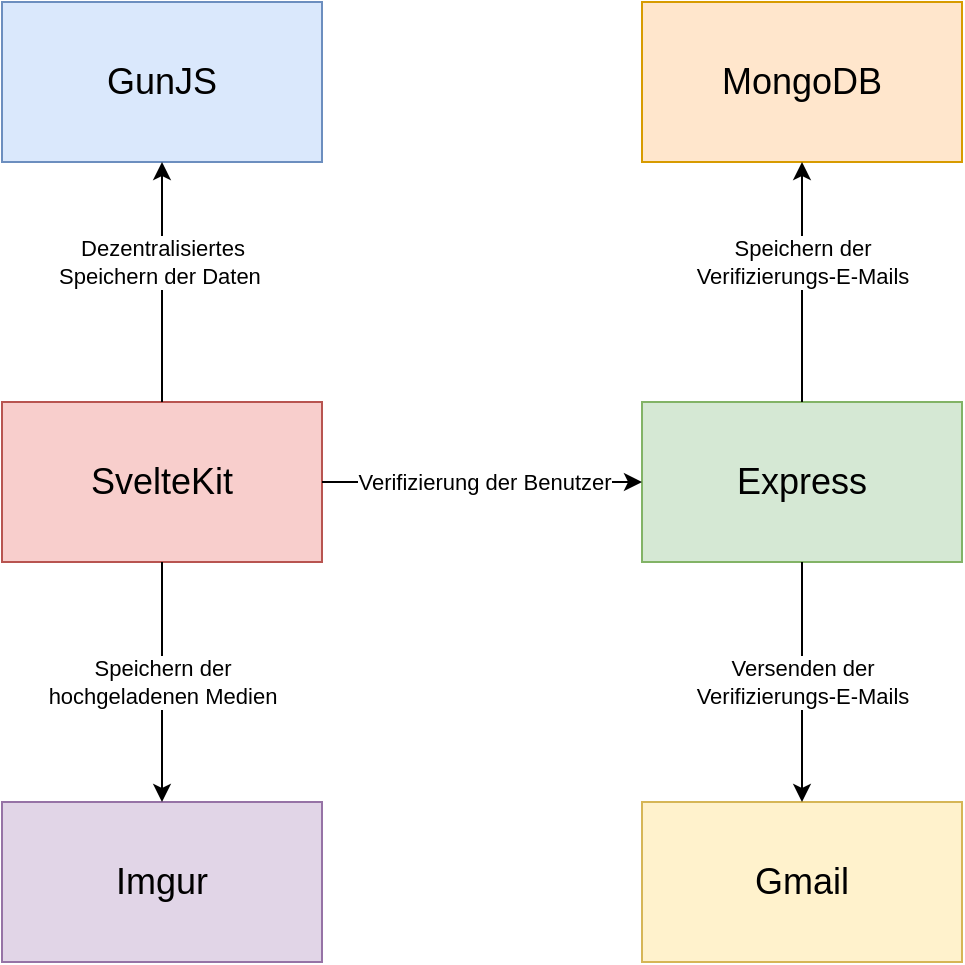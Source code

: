 <mxfile version="24.4.4" type="device">
  <diagram name="Page-1" id="XjKTI5qEjLxaOlQeoXKI">
    <mxGraphModel dx="655" dy="701" grid="1" gridSize="10" guides="1" tooltips="1" connect="1" arrows="1" fold="1" page="1" pageScale="1" pageWidth="850" pageHeight="1100" math="0" shadow="0">
      <root>
        <mxCell id="0" />
        <mxCell id="1" parent="0" />
        <mxCell id="jinayf6S9fSjKpfnplrZ-1" value="&lt;font style=&quot;font-size: 18px;&quot;&gt;SvelteKit&lt;/font&gt;" style="rounded=0;whiteSpace=wrap;html=1;fillColor=#f8cecc;strokeColor=#b85450;" parent="1" vertex="1">
          <mxGeometry x="280" y="360" width="160" height="80" as="geometry" />
        </mxCell>
        <mxCell id="jinayf6S9fSjKpfnplrZ-3" value="&lt;font style=&quot;font-size: 18px;&quot;&gt;GunJS&lt;/font&gt;" style="rounded=0;whiteSpace=wrap;html=1;fillColor=#dae8fc;strokeColor=#6c8ebf;" parent="1" vertex="1">
          <mxGeometry x="280" y="160" width="160" height="80" as="geometry" />
        </mxCell>
        <mxCell id="jinayf6S9fSjKpfnplrZ-4" value="&lt;font style=&quot;font-size: 18px;&quot;&gt;Express&lt;/font&gt;" style="rounded=0;whiteSpace=wrap;html=1;fillColor=#d5e8d4;strokeColor=#82b366;" parent="1" vertex="1">
          <mxGeometry x="600" y="360" width="160" height="80" as="geometry" />
        </mxCell>
        <mxCell id="jinayf6S9fSjKpfnplrZ-5" value="&lt;font style=&quot;font-size: 18px;&quot;&gt;MongoDB&lt;/font&gt;" style="rounded=0;whiteSpace=wrap;html=1;fillColor=#ffe6cc;strokeColor=#d79b00;" parent="1" vertex="1">
          <mxGeometry x="600" y="160" width="160" height="80" as="geometry" />
        </mxCell>
        <mxCell id="jinayf6S9fSjKpfnplrZ-6" value="&lt;font style=&quot;font-size: 18px;&quot;&gt;Gmail&lt;/font&gt;" style="rounded=0;whiteSpace=wrap;html=1;fillColor=#fff2cc;strokeColor=#d6b656;" parent="1" vertex="1">
          <mxGeometry x="600" y="560" width="160" height="80" as="geometry" />
        </mxCell>
        <mxCell id="jinayf6S9fSjKpfnplrZ-7" value="&lt;span style=&quot;font-size: 18px;&quot;&gt;Imgur&lt;/span&gt;" style="rounded=0;whiteSpace=wrap;html=1;fillColor=#e1d5e7;strokeColor=#9673a6;" parent="1" vertex="1">
          <mxGeometry x="280" y="560" width="160" height="80" as="geometry" />
        </mxCell>
        <mxCell id="jinayf6S9fSjKpfnplrZ-10" value="" style="endArrow=classic;html=1;rounded=0;exitX=0.5;exitY=0;exitDx=0;exitDy=0;entryX=0.5;entryY=1;entryDx=0;entryDy=0;" parent="1" source="jinayf6S9fSjKpfnplrZ-1" target="jinayf6S9fSjKpfnplrZ-3" edge="1">
          <mxGeometry width="50" height="50" relative="1" as="geometry">
            <mxPoint x="370" y="330" as="sourcePoint" />
            <mxPoint x="420" y="280" as="targetPoint" />
          </mxGeometry>
        </mxCell>
        <mxCell id="jinayf6S9fSjKpfnplrZ-11" value="Dezentralisiertes &lt;br&gt;Speichern der Daten&amp;nbsp;" style="edgeLabel;html=1;align=center;verticalAlign=middle;resizable=0;points=[];" parent="jinayf6S9fSjKpfnplrZ-10" vertex="1" connectable="0">
          <mxGeometry x="0.331" relative="1" as="geometry">
            <mxPoint y="10" as="offset" />
          </mxGeometry>
        </mxCell>
        <mxCell id="jinayf6S9fSjKpfnplrZ-12" value="" style="endArrow=classic;html=1;rounded=0;exitX=0.5;exitY=1;exitDx=0;exitDy=0;entryX=0.5;entryY=0;entryDx=0;entryDy=0;" parent="1" source="jinayf6S9fSjKpfnplrZ-1" target="jinayf6S9fSjKpfnplrZ-7" edge="1">
          <mxGeometry width="50" height="50" relative="1" as="geometry">
            <mxPoint x="510" y="370" as="sourcePoint" />
            <mxPoint x="510" y="250" as="targetPoint" />
          </mxGeometry>
        </mxCell>
        <mxCell id="jinayf6S9fSjKpfnplrZ-13" value="Speichern der&lt;br&gt;hochgeladenen Medien" style="edgeLabel;html=1;align=center;verticalAlign=middle;resizable=0;points=[];" parent="jinayf6S9fSjKpfnplrZ-12" vertex="1" connectable="0">
          <mxGeometry x="0.331" relative="1" as="geometry">
            <mxPoint y="-20" as="offset" />
          </mxGeometry>
        </mxCell>
        <mxCell id="jinayf6S9fSjKpfnplrZ-14" value="" style="endArrow=classic;html=1;rounded=0;exitX=1;exitY=0.5;exitDx=0;exitDy=0;entryX=0;entryY=0.5;entryDx=0;entryDy=0;" parent="1" source="jinayf6S9fSjKpfnplrZ-1" target="jinayf6S9fSjKpfnplrZ-4" edge="1">
          <mxGeometry width="50" height="50" relative="1" as="geometry">
            <mxPoint x="510" y="410" as="sourcePoint" />
            <mxPoint x="510" y="530" as="targetPoint" />
          </mxGeometry>
        </mxCell>
        <mxCell id="jinayf6S9fSjKpfnplrZ-15" value="Verifizierung der Benutzer" style="edgeLabel;html=1;align=center;verticalAlign=middle;resizable=0;points=[];" parent="jinayf6S9fSjKpfnplrZ-14" vertex="1" connectable="0">
          <mxGeometry x="0.331" relative="1" as="geometry">
            <mxPoint x="-26" as="offset" />
          </mxGeometry>
        </mxCell>
        <mxCell id="jinayf6S9fSjKpfnplrZ-16" value="" style="endArrow=classic;html=1;rounded=0;exitX=0.5;exitY=0;exitDx=0;exitDy=0;entryX=0.5;entryY=1;entryDx=0;entryDy=0;" parent="1" source="jinayf6S9fSjKpfnplrZ-4" target="jinayf6S9fSjKpfnplrZ-5" edge="1">
          <mxGeometry width="50" height="50" relative="1" as="geometry">
            <mxPoint x="670" y="290" as="sourcePoint" />
            <mxPoint x="830" y="290" as="targetPoint" />
          </mxGeometry>
        </mxCell>
        <mxCell id="jinayf6S9fSjKpfnplrZ-17" value="Speichern der&lt;br&gt;Verifizierungs-E-Mails" style="edgeLabel;html=1;align=center;verticalAlign=middle;resizable=0;points=[];" parent="jinayf6S9fSjKpfnplrZ-16" vertex="1" connectable="0">
          <mxGeometry x="0.331" relative="1" as="geometry">
            <mxPoint y="10" as="offset" />
          </mxGeometry>
        </mxCell>
        <mxCell id="jinayf6S9fSjKpfnplrZ-18" value="" style="endArrow=classic;html=1;rounded=0;exitX=0.5;exitY=1;exitDx=0;exitDy=0;entryX=0.5;entryY=0;entryDx=0;entryDy=0;" parent="1" source="jinayf6S9fSjKpfnplrZ-4" target="jinayf6S9fSjKpfnplrZ-6" edge="1">
          <mxGeometry width="50" height="50" relative="1" as="geometry">
            <mxPoint x="770" y="520" as="sourcePoint" />
            <mxPoint x="770" y="400" as="targetPoint" />
          </mxGeometry>
        </mxCell>
        <mxCell id="jinayf6S9fSjKpfnplrZ-19" value="Versenden der&lt;br&gt;Verifizierungs-E-Mails" style="edgeLabel;html=1;align=center;verticalAlign=middle;resizable=0;points=[];" parent="jinayf6S9fSjKpfnplrZ-18" vertex="1" connectable="0">
          <mxGeometry x="0.331" relative="1" as="geometry">
            <mxPoint y="-20" as="offset" />
          </mxGeometry>
        </mxCell>
      </root>
    </mxGraphModel>
  </diagram>
</mxfile>
